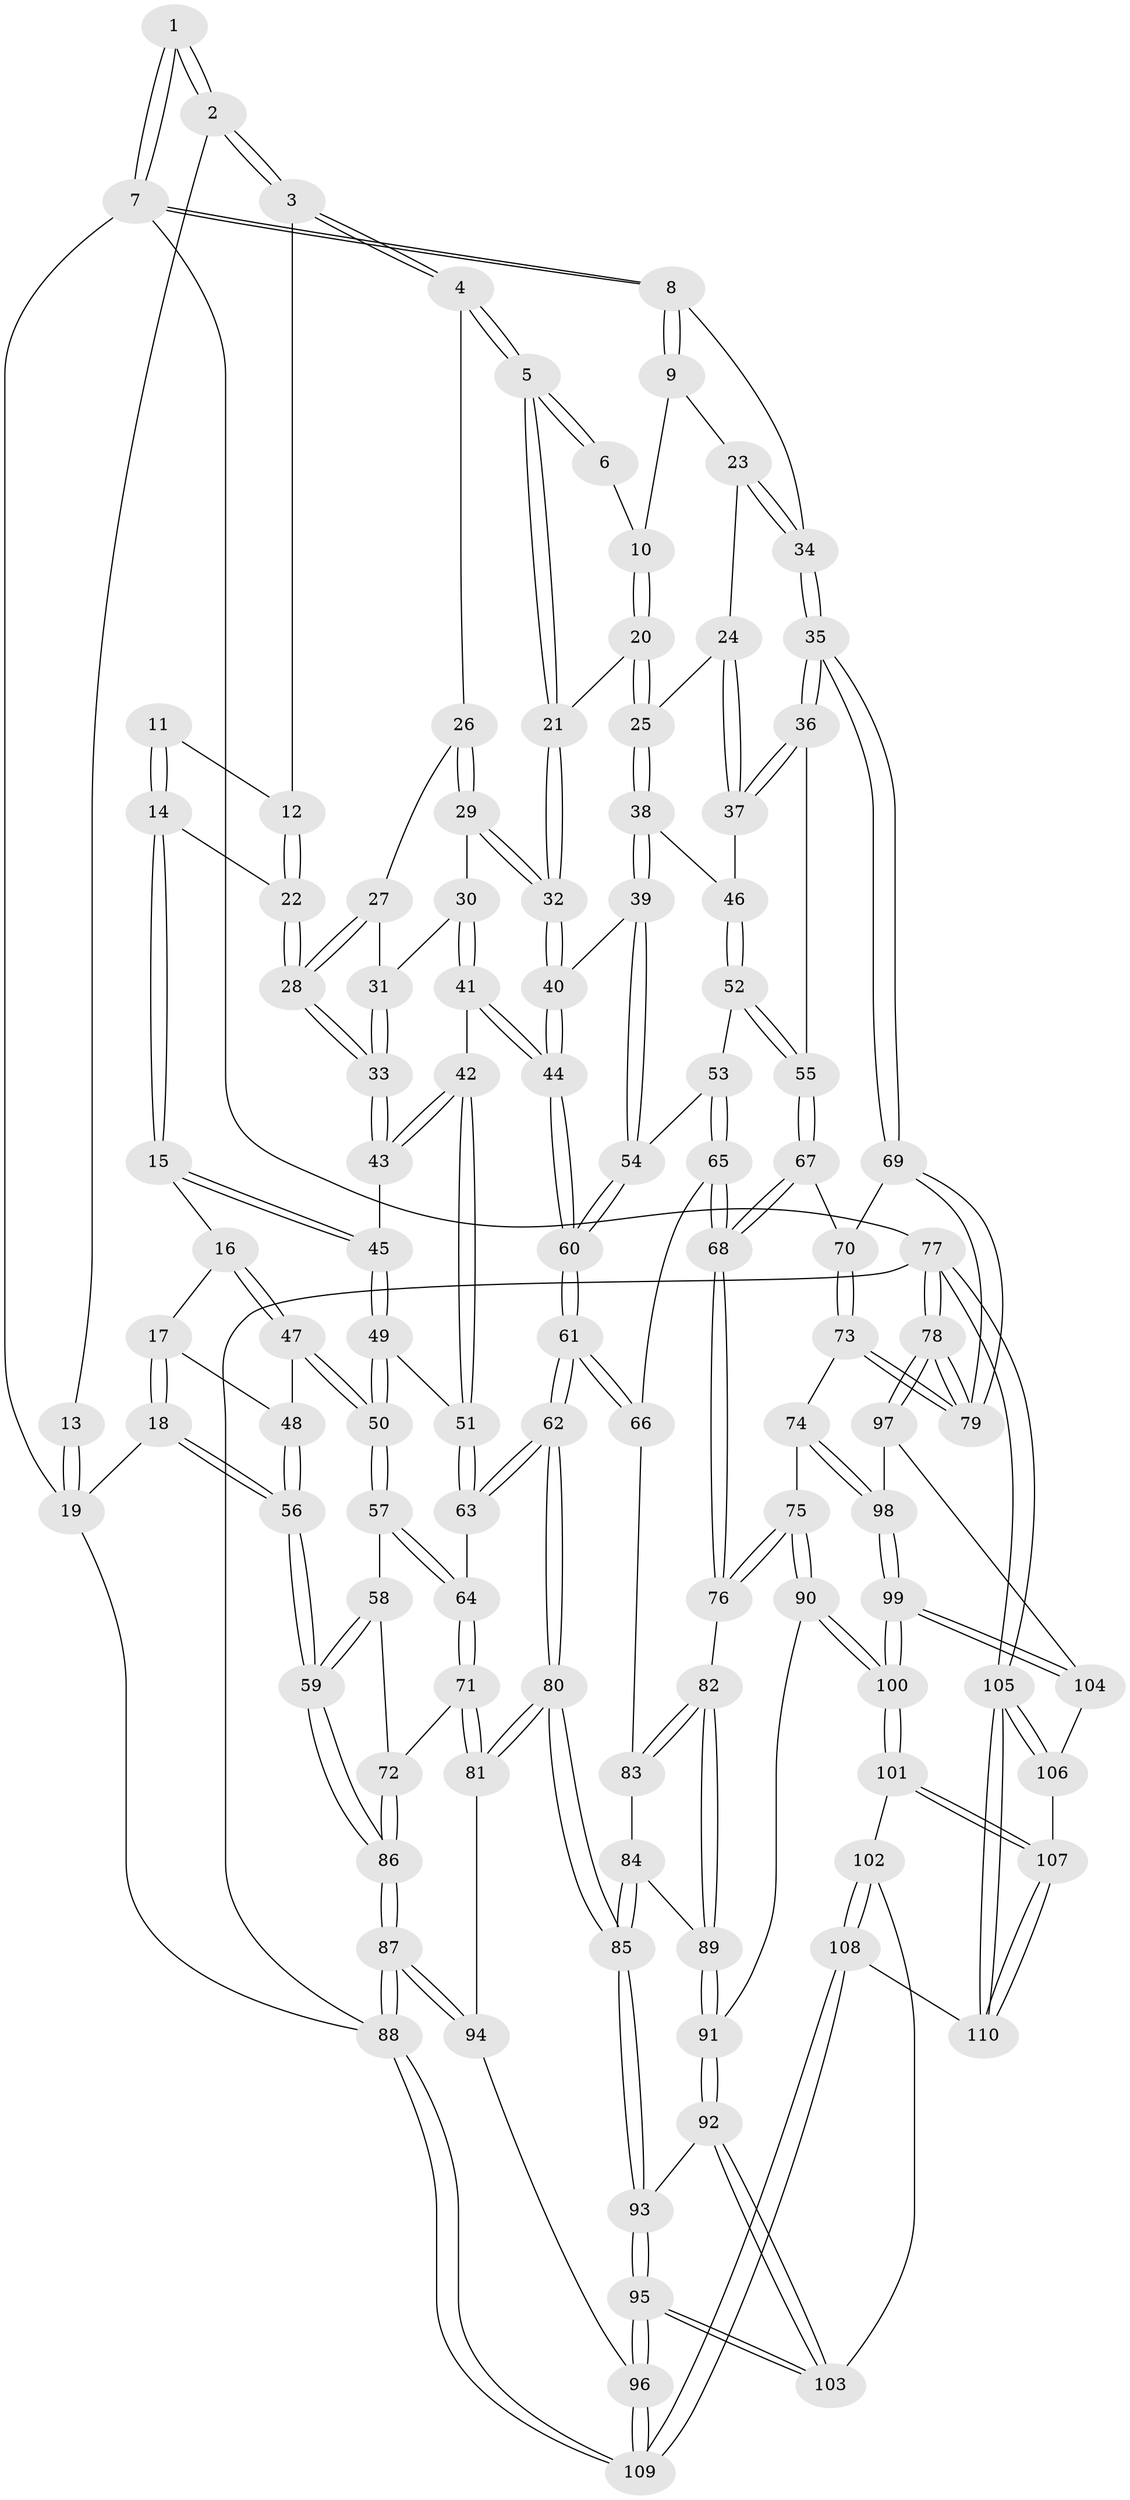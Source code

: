 // Generated by graph-tools (version 1.1) at 2025/01/03/09/25 05:01:01]
// undirected, 110 vertices, 272 edges
graph export_dot {
graph [start="1"]
  node [color=gray90,style=filled];
  1 [pos="+0.9085389514486096+0"];
  2 [pos="+0.5505048757153831+0"];
  3 [pos="+0.5750924120435984+0.027573570615462974"];
  4 [pos="+0.5804712161732094+0.04186774783538173"];
  5 [pos="+0.6761351198299851+0.12372023918623294"];
  6 [pos="+0.8832896380748319+0"];
  7 [pos="+1+0"];
  8 [pos="+1+0.044085008506951684"];
  9 [pos="+0.9524004228551012+0.11073920736085402"];
  10 [pos="+0.891275732573059+0.011156293876499121"];
  11 [pos="+0.28645066358209653+0"];
  12 [pos="+0.37710389153120405+0.10553283567290234"];
  13 [pos="+0.2782638345297563+0"];
  14 [pos="+0.26392060674418766+0.20283825737670752"];
  15 [pos="+0.21872378123809383+0.21355276169520734"];
  16 [pos="+0.16659123681494906+0.22024492676539767"];
  17 [pos="+0+0.08572968707487999"];
  18 [pos="+0+0"];
  19 [pos="+0+0"];
  20 [pos="+0.751677998404511+0.17876094820685773"];
  21 [pos="+0.6938023118245289+0.14544430388689328"];
  22 [pos="+0.26439711399307003+0.20293366787032097"];
  23 [pos="+0.9002539978801207+0.18423549679741338"];
  24 [pos="+0.877155982366019+0.2050498117732345"];
  25 [pos="+0.8023692968258066+0.22592921161766916"];
  26 [pos="+0.5476452653947905+0.09959487353077506"];
  27 [pos="+0.47050651283789496+0.16516384010318588"];
  28 [pos="+0.30537803505735267+0.22778688212340803"];
  29 [pos="+0.5231044909991244+0.26566065518000653"];
  30 [pos="+0.501026259253775+0.2863559101025442"];
  31 [pos="+0.44977721147150257+0.24702594708966188"];
  32 [pos="+0.613157681576845+0.2954371999115618"];
  33 [pos="+0.335048198575518+0.26130643896746947"];
  34 [pos="+1+0.29384000142620254"];
  35 [pos="+1+0.37848872240838066"];
  36 [pos="+1+0.36407652395483286"];
  37 [pos="+1+0.331846968558956"];
  38 [pos="+0.7991309937639022+0.30903147286802657"];
  39 [pos="+0.6450369742327028+0.3809965747504136"];
  40 [pos="+0.6230838772347522+0.36667243555826085"];
  41 [pos="+0.4684009224179674+0.38684459917062936"];
  42 [pos="+0.4230197273278212+0.3834878535529751"];
  43 [pos="+0.3452920074120546+0.2824324203365571"];
  44 [pos="+0.4800640739915111+0.3953971323717352"];
  45 [pos="+0.27929743530291057+0.39825960604679855"];
  46 [pos="+0.8094493008647493+0.3284136911250701"];
  47 [pos="+0.1478796726245438+0.3099669037887752"];
  48 [pos="+0.030587963355003574+0.38995460313026586"];
  49 [pos="+0.2733907075798778+0.4399249170920439"];
  50 [pos="+0.1980961820820999+0.4621611430467034"];
  51 [pos="+0.3506711886678607+0.45081492708130266"];
  52 [pos="+0.8307678471801209+0.39908187613541085"];
  53 [pos="+0.6792191172512567+0.4690417581673119"];
  54 [pos="+0.656504983678395+0.4387404398340561"];
  55 [pos="+0.8623121731453828+0.4452130182955734"];
  56 [pos="+0+0.5594557386915215"];
  57 [pos="+0.18639271318865056+0.4853545274387938"];
  58 [pos="+0.14740058101245074+0.5043990207248943"];
  59 [pos="+0+0.5783271575577793"];
  60 [pos="+0.5173367695385765+0.5114527524821573"];
  61 [pos="+0.5127880675695747+0.6117906490561509"];
  62 [pos="+0.4895680435071884+0.6362724717027953"];
  63 [pos="+0.37048670848372545+0.5571073889393752"];
  64 [pos="+0.2654368385026764+0.5885042846154492"];
  65 [pos="+0.6991756338480106+0.562334668686122"];
  66 [pos="+0.6401728527009616+0.5940857138321033"];
  67 [pos="+0.8589870372768571+0.5095519140794453"];
  68 [pos="+0.7883822397513842+0.5849822803534143"];
  69 [pos="+1+0.5343888136596239"];
  70 [pos="+0.9142128094370173+0.53525867763141"];
  71 [pos="+0.2400447881781353+0.6951248190402961"];
  72 [pos="+0.18709266242745246+0.6993175094366189"];
  73 [pos="+0.9826648099913137+0.7317415503996157"];
  74 [pos="+0.9537116808632805+0.7420322686704487"];
  75 [pos="+0.8730792650561603+0.7451782239277497"];
  76 [pos="+0.8109257252618632+0.662858765781992"];
  77 [pos="+1+1"];
  78 [pos="+1+1"];
  79 [pos="+1+0.6964519133608275"];
  80 [pos="+0.47238808704091806+0.7243227998920138"];
  81 [pos="+0.30875324756859307+0.7482802888612585"];
  82 [pos="+0.7016037257432539+0.713726390983787"];
  83 [pos="+0.6468281068412467+0.6134078113382181"];
  84 [pos="+0.6516006982442004+0.6998362566918963"];
  85 [pos="+0.47908606791401903+0.7358672441163833"];
  86 [pos="+0+0.8030159859469432"];
  87 [pos="+0+1"];
  88 [pos="+0+1"];
  89 [pos="+0.6851106492205987+0.7375375660519731"];
  90 [pos="+0.8294742435370623+0.8036122163360969"];
  91 [pos="+0.6641513895395079+0.8055758010807015"];
  92 [pos="+0.5930358439024601+0.848696364404884"];
  93 [pos="+0.5190202510576789+0.815007617229869"];
  94 [pos="+0.3032149821224525+0.7648152208819454"];
  95 [pos="+0.2573583369837453+1"];
  96 [pos="+0.22256201966658512+1"];
  97 [pos="+0.967271134166258+0.9096642534616383"];
  98 [pos="+0.9584249305751728+0.8888905502731377"];
  99 [pos="+0.8502511444262361+0.8960347010235852"];
  100 [pos="+0.8260711801680979+0.8921425033619146"];
  101 [pos="+0.8214396758931651+0.9038400642076558"];
  102 [pos="+0.6513082470361253+0.9565603069529398"];
  103 [pos="+0.6311889824320026+0.9257984653061044"];
  104 [pos="+0.9348188761607205+0.9308050909073625"];
  105 [pos="+1+1"];
  106 [pos="+0.9320401428751064+0.9371123711296797"];
  107 [pos="+0.8672689627761089+1"];
  108 [pos="+0.6743004313427338+1"];
  109 [pos="+0.16917874666165053+1"];
  110 [pos="+0.9006871876546504+1"];
  1 -- 2;
  1 -- 2;
  1 -- 7;
  1 -- 7;
  2 -- 3;
  2 -- 3;
  2 -- 13;
  3 -- 4;
  3 -- 4;
  3 -- 12;
  4 -- 5;
  4 -- 5;
  4 -- 26;
  5 -- 6;
  5 -- 6;
  5 -- 21;
  5 -- 21;
  6 -- 10;
  7 -- 8;
  7 -- 8;
  7 -- 19;
  7 -- 77;
  8 -- 9;
  8 -- 9;
  8 -- 34;
  9 -- 10;
  9 -- 23;
  10 -- 20;
  10 -- 20;
  11 -- 12;
  11 -- 14;
  11 -- 14;
  12 -- 22;
  12 -- 22;
  13 -- 19;
  13 -- 19;
  14 -- 15;
  14 -- 15;
  14 -- 22;
  15 -- 16;
  15 -- 45;
  15 -- 45;
  16 -- 17;
  16 -- 47;
  16 -- 47;
  17 -- 18;
  17 -- 18;
  17 -- 48;
  18 -- 19;
  18 -- 56;
  18 -- 56;
  19 -- 88;
  20 -- 21;
  20 -- 25;
  20 -- 25;
  21 -- 32;
  21 -- 32;
  22 -- 28;
  22 -- 28;
  23 -- 24;
  23 -- 34;
  23 -- 34;
  24 -- 25;
  24 -- 37;
  24 -- 37;
  25 -- 38;
  25 -- 38;
  26 -- 27;
  26 -- 29;
  26 -- 29;
  27 -- 28;
  27 -- 28;
  27 -- 31;
  28 -- 33;
  28 -- 33;
  29 -- 30;
  29 -- 32;
  29 -- 32;
  30 -- 31;
  30 -- 41;
  30 -- 41;
  31 -- 33;
  31 -- 33;
  32 -- 40;
  32 -- 40;
  33 -- 43;
  33 -- 43;
  34 -- 35;
  34 -- 35;
  35 -- 36;
  35 -- 36;
  35 -- 69;
  35 -- 69;
  36 -- 37;
  36 -- 37;
  36 -- 55;
  37 -- 46;
  38 -- 39;
  38 -- 39;
  38 -- 46;
  39 -- 40;
  39 -- 54;
  39 -- 54;
  40 -- 44;
  40 -- 44;
  41 -- 42;
  41 -- 44;
  41 -- 44;
  42 -- 43;
  42 -- 43;
  42 -- 51;
  42 -- 51;
  43 -- 45;
  44 -- 60;
  44 -- 60;
  45 -- 49;
  45 -- 49;
  46 -- 52;
  46 -- 52;
  47 -- 48;
  47 -- 50;
  47 -- 50;
  48 -- 56;
  48 -- 56;
  49 -- 50;
  49 -- 50;
  49 -- 51;
  50 -- 57;
  50 -- 57;
  51 -- 63;
  51 -- 63;
  52 -- 53;
  52 -- 55;
  52 -- 55;
  53 -- 54;
  53 -- 65;
  53 -- 65;
  54 -- 60;
  54 -- 60;
  55 -- 67;
  55 -- 67;
  56 -- 59;
  56 -- 59;
  57 -- 58;
  57 -- 64;
  57 -- 64;
  58 -- 59;
  58 -- 59;
  58 -- 72;
  59 -- 86;
  59 -- 86;
  60 -- 61;
  60 -- 61;
  61 -- 62;
  61 -- 62;
  61 -- 66;
  61 -- 66;
  62 -- 63;
  62 -- 63;
  62 -- 80;
  62 -- 80;
  63 -- 64;
  64 -- 71;
  64 -- 71;
  65 -- 66;
  65 -- 68;
  65 -- 68;
  66 -- 83;
  67 -- 68;
  67 -- 68;
  67 -- 70;
  68 -- 76;
  68 -- 76;
  69 -- 70;
  69 -- 79;
  69 -- 79;
  70 -- 73;
  70 -- 73;
  71 -- 72;
  71 -- 81;
  71 -- 81;
  72 -- 86;
  72 -- 86;
  73 -- 74;
  73 -- 79;
  73 -- 79;
  74 -- 75;
  74 -- 98;
  74 -- 98;
  75 -- 76;
  75 -- 76;
  75 -- 90;
  75 -- 90;
  76 -- 82;
  77 -- 78;
  77 -- 78;
  77 -- 105;
  77 -- 105;
  77 -- 88;
  78 -- 79;
  78 -- 79;
  78 -- 97;
  78 -- 97;
  80 -- 81;
  80 -- 81;
  80 -- 85;
  80 -- 85;
  81 -- 94;
  82 -- 83;
  82 -- 83;
  82 -- 89;
  82 -- 89;
  83 -- 84;
  84 -- 85;
  84 -- 85;
  84 -- 89;
  85 -- 93;
  85 -- 93;
  86 -- 87;
  86 -- 87;
  87 -- 88;
  87 -- 88;
  87 -- 94;
  87 -- 94;
  88 -- 109;
  88 -- 109;
  89 -- 91;
  89 -- 91;
  90 -- 91;
  90 -- 100;
  90 -- 100;
  91 -- 92;
  91 -- 92;
  92 -- 93;
  92 -- 103;
  92 -- 103;
  93 -- 95;
  93 -- 95;
  94 -- 96;
  95 -- 96;
  95 -- 96;
  95 -- 103;
  95 -- 103;
  96 -- 109;
  96 -- 109;
  97 -- 98;
  97 -- 104;
  98 -- 99;
  98 -- 99;
  99 -- 100;
  99 -- 100;
  99 -- 104;
  99 -- 104;
  100 -- 101;
  100 -- 101;
  101 -- 102;
  101 -- 107;
  101 -- 107;
  102 -- 103;
  102 -- 108;
  102 -- 108;
  104 -- 106;
  105 -- 106;
  105 -- 106;
  105 -- 110;
  105 -- 110;
  106 -- 107;
  107 -- 110;
  107 -- 110;
  108 -- 109;
  108 -- 109;
  108 -- 110;
}
